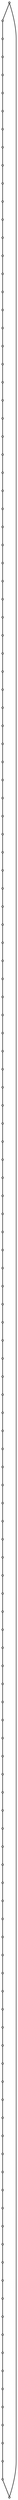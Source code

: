 graph random2146985903 {
	node [shape=point fillcolor=white]
	1 [ pos = "0.244985,5.641200!"]
	2 [ pos = "1.236859,4.482083!"]
	3 [ pos = "6.340182,19.495229!"]
	4 [ pos = "6.701375,19.796856!"]
	5 [ pos = "5.614357,10.753703!"]
	6 [ pos = "0.022247,6.004872!"]
	7 [ pos = "0.573489,18.877629!"]
	8 [ pos = "18.889508,15.087681!"]
	9 [ pos = "19.418896,13.791812!"]
	10 [ pos = "10.212578,3.316513!"]
	11 [ pos = "16.152574,5.029430!"]
	12 [ pos = "18.561202,0.783156!"]
	13 [ pos = "1.507087,0.069803!"]
	14 [ pos = "9.021976,10.645280!"]
	15 [ pos = "8.280758,16.915422!"]
	16 [ pos = "13.106477,8.525742!"]
	17 [ pos = "2.553039,14.343336!"]
	18 [ pos = "13.007825,8.893221!"]
	19 [ pos = "13.834982,19.709200!"]
	20 [ pos = "8.686494,19.449339!"]
	21 [ pos = "10.459320,8.708740!"]
	22 [ pos = "5.450629,11.032809!"]
	23 [ pos = "7.582787,4.336554!"]
	24 [ pos = "6.116907,6.998100!"]
	25 [ pos = "18.128365,16.329486!"]
	26 [ pos = "10.314613,14.277357!"]
	27 [ pos = "1.355333,8.872232!"]
	28 [ pos = "15.060513,2.862420!"]
	29 [ pos = "8.942035,4.078906!"]
	30 [ pos = "13.507701,17.222793!"]
	31 [ pos = "0.990745,6.610595!"]
	32 [ pos = "5.744952,3.543785!"]
	33 [ pos = "0.950348,18.752777!"]
	34 [ pos = "12.437006,14.785330!"]
	35 [ pos = "18.458395,1.119916!"]
	36 [ pos = "14.231087,8.914132!"]
	37 [ pos = "9.828657,19.681715!"]
	38 [ pos = "19.946941,17.411444!"]
	39 [ pos = "4.014686,6.060266!"]
	40 [ pos = "4.405961,2.139468!"]
	41 [ pos = "2.386169,14.720574!"]
	42 [ pos = "16.416825,3.741502!"]
	43 [ pos = "3.589223,11.473755!"]
	44 [ pos = "6.603922,12.531258!"]
	45 [ pos = "15.552662,0.108040!"]
	46 [ pos = "9.750468,16.543407!"]
	47 [ pos = "6.718635,15.495420!"]
	48 [ pos = "0.083609,7.668983!"]
	49 [ pos = "14.244614,12.520614!"]
	50 [ pos = "2.450730,12.699426!"]
	51 [ pos = "13.640531,16.681817!"]
	52 [ pos = "1.609975,3.465605!"]
	53 [ pos = "16.359949,1.553334!"]
	54 [ pos = "0.873465,0.371052!"]
	55 [ pos = "7.613599,5.279426!"]
	56 [ pos = "2.510521,9.999768!"]
	57 [ pos = "20.000000,18.927346!"]
	58 [ pos = "13.741270,3.585640!"]
	59 [ pos = "10.397518,0.341609!"]
	60 [ pos = "16.116898,5.946597!"]
	61 [ pos = "0.449649,5.863783!"]
	62 [ pos = "2.486421,7.168284!"]
	63 [ pos = "1.355620,2.570030!"]
	64 [ pos = "14.837267,15.600235!"]
	65 [ pos = "15.090644,17.287997!"]
	66 [ pos = "8.296078,8.727592!"]
	67 [ pos = "13.966230,9.906053!"]
	68 [ pos = "12.193196,10.322596!"]
	69 [ pos = "11.459387,13.066662!"]
	70 [ pos = "10.693649,19.072986!"]
	71 [ pos = "18.346088,13.204170!"]
	72 [ pos = "9.069171,18.342505!"]
	73 [ pos = "12.127933,2.806858!"]
	74 [ pos = "1.924562,2.521868!"]
	75 [ pos = "3.148467,18.041461!"]
	76 [ pos = "8.468465,3.598116!"]
	77 [ pos = "3.901661,10.954886!"]
	78 [ pos = "10.766401,5.257282!"]
	79 [ pos = "13.524916,5.600084!"]
	80 [ pos = "0.853934,8.611977!"]
	81 [ pos = "2.884498,9.150012!"]
	82 [ pos = "17.339569,16.850728!"]
	83 [ pos = "19.056065,9.529182!"]
	84 [ pos = "7.169742,10.511869!"]
	85 [ pos = "2.592261,17.863391!"]
	86 [ pos = "9.581273,0.934767!"]
	87 [ pos = "11.063977,18.650444!"]
	88 [ pos = "19.277272,3.188327!"]
	89 [ pos = "1.453719,1.198251!"]
	90 [ pos = "5.710195,4.602186!"]
	91 [ pos = "19.239712,14.178660!"]
	92 [ pos = "8.200303,3.137791!"]
	93 [ pos = "5.129963,18.966703!"]
	94 [ pos = "8.395072,18.654880!"]
	95 [ pos = "4.563205,9.249006!"]
	96 [ pos = "7.263274,7.447703!"]
	97 [ pos = "18.399018,4.599260!"]
	98 [ pos = "4.294848,17.451500!"]
	99 [ pos = "14.128442,11.464590!"]
	100 [ pos = "7.959786,16.720704!"]
	101 [ pos = "9.324398,17.541059!"]
	102 [ pos = "17.655470,0.384792!"]
	103 [ pos = "16.187920,16.929159!"]
	104 [ pos = "3.573119,17.641639!"]
	105 [ pos = "18.127411,9.283314!"]
	106 [ pos = "2.240242,17.363540!"]
	107 [ pos = "3.458391,10.440545!"]
	108 [ pos = "0.497748,8.588355!"]
	109 [ pos = "9.403665,8.892820!"]
	110 [ pos = "7.239651,13.966870!"]
	111 [ pos = "18.141826,14.502925!"]
	112 [ pos = "1.410989,16.537260!"]
	113 [ pos = "19.102185,5.705838!"]
	114 [ pos = "13.985177,13.227045!"]
	115 [ pos = "17.170428,1.941381!"]
	116 [ pos = "9.944165,6.491243!"]
	117 [ pos = "19.482439,7.596053!"]
	118 [ pos = "6.876035,15.666776!"]
	119 [ pos = "4.521629,10.449154!"]
	120 [ pos = "13.304832,2.645457!"]
	121 [ pos = "19.732469,15.545074!"]
	122 [ pos = "0.005414,3.187277!"]
	123 [ pos = "5.982036,0.503162!"]
	124 [ pos = "11.775632,15.385701!"]
	125 [ pos = "9.395981,19.015283!"]
	126 [ pos = "9.348988,7.534224!"]
	127 [ pos = "13.514626,10.759977!"]
	128 [ pos = "4.067902,12.613228!"]
	129 [ pos = "16.465815,18.053079!"]
	130 [ pos = "5.836690,13.632660!"]
	131 [ pos = "19.994460,15.780856!"]
	132 [ pos = "0.120320,19.473316!"]
	133 [ pos = "3.373325,6.996355!"]
	134 [ pos = "15.136509,7.894954!"]
	135 [ pos = "17.445509,8.437759!"]
	136 [ pos = "10.540411,17.174395!"]
	137 [ pos = "3.979250,10.545825!"]
	138 [ pos = "0.358089,9.961286!"]
	139 [ pos = "11.048987,12.133721!"]

	1 -- 61
	61 -- 6
	6 -- 31
	31 -- 48
	48 -- 108
	108 -- 80
	80 -- 27
	27 -- 138
	138 -- 56
	56 -- 81
	81 -- 107
	107 -- 137
	137 -- 77
	77 -- 43
	43 -- 128
	128 -- 50
	50 -- 17
	17 -- 41
	41 -- 112
	112 -- 106
	106 -- 85
	85 -- 75
	75 -- 104
	104 -- 98
	98 -- 93
	93 -- 3
	3 -- 4
	4 -- 20
	20 -- 125
	125 -- 72
	72 -- 94
	94 -- 101
	101 -- 46
	46 -- 136
	136 -- 87
	87 -- 70
	70 -- 37
	37 -- 15
	15 -- 100
	100 -- 118
	118 -- 47
	47 -- 110
	110 -- 130
	130 -- 44
	44 -- 22
	22 -- 5
	5 -- 119
	119 -- 95
	95 -- 133
	133 -- 62
	62 -- 39
	39 -- 90
	90 -- 32
	32 -- 40
	40 -- 123
	123 -- 92
	92 -- 76
	76 -- 29
	29 -- 23
	23 -- 55
	55 -- 96
	96 -- 24
	24 -- 66
	66 -- 109
	109 -- 21
	21 -- 126
	126 -- 116
	116 -- 78
	78 -- 10
	10 -- 73
	73 -- 120
	120 -- 58
	58 -- 28
	28 -- 42
	42 -- 11
	11 -- 60
	60 -- 134
	134 -- 36
	36 -- 67
	67 -- 127
	127 -- 99
	99 -- 49
	49 -- 114
	114 -- 34
	34 -- 124
	124 -- 26
	26 -- 69
	69 -- 139
	139 -- 68
	68 -- 18
	18 -- 16
	16 -- 79
	79 -- 135
	135 -- 105
	105 -- 83
	83 -- 117
	117 -- 113
	113 -- 97
	97 -- 88
	88 -- 35
	35 -- 12
	12 -- 102
	102 -- 115
	115 -- 53
	53 -- 45
	45 -- 59
	59 -- 86
	86 -- 74
	74 -- 63
	63 -- 52
	52 -- 2
	2 -- 122
	122 -- 89
	89 -- 54
	54 -- 13
	13 -- 84
	84 -- 14
	14 -- 51
	51 -- 30
	30 -- 65
	65 -- 103
	103 -- 82
	82 -- 25
	25 -- 8
	8 -- 111
	111 -- 91
	91 -- 9
	9 -- 71
	71 -- 121
	121 -- 131
	131 -- 38
	38 -- 57
	57 -- 129
	129 -- 64
	64 -- 19
	19 -- 33
	33 -- 7
	7 -- 132
	132 -- 1
}